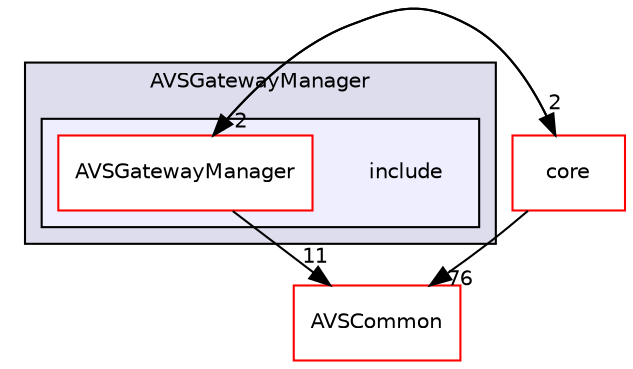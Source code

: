 digraph "/workplace/avs-device-sdk/AVSGatewayManager/include" {
  compound=true
  node [ fontsize="10", fontname="Helvetica"];
  edge [ labelfontsize="10", labelfontname="Helvetica"];
  subgraph clusterdir_393484519c59ac99088674c9b5ebc5b9 {
    graph [ bgcolor="#ddddee", pencolor="black", label="AVSGatewayManager" fontname="Helvetica", fontsize="10", URL="dir_393484519c59ac99088674c9b5ebc5b9.html"]
  subgraph clusterdir_93cb2441605e861868ee09096766059d {
    graph [ bgcolor="#eeeeff", pencolor="black", label="" URL="dir_93cb2441605e861868ee09096766059d.html"];
    dir_93cb2441605e861868ee09096766059d [shape=plaintext label="include"];
    dir_4b7eb928d017a80c921794c44cfcae78 [shape=box label="AVSGatewayManager" color="red" fillcolor="white" style="filled" URL="dir_4b7eb928d017a80c921794c44cfcae78.html"];
  }
  }
  dir_13e65effb2bde530b17b3d5eefcd0266 [shape=box label="AVSCommon" fillcolor="white" style="filled" color="red" URL="dir_13e65effb2bde530b17b3d5eefcd0266.html"];
  dir_4270bfced15e0e73154b13468c7c9ad9 [shape=box label="core" fillcolor="white" style="filled" color="red" URL="dir_4270bfced15e0e73154b13468c7c9ad9.html"];
  dir_4b7eb928d017a80c921794c44cfcae78->dir_13e65effb2bde530b17b3d5eefcd0266 [headlabel="11", labeldistance=1.5 headhref="dir_000249_000017.html"];
  dir_4b7eb928d017a80c921794c44cfcae78->dir_4270bfced15e0e73154b13468c7c9ad9 [headlabel="2", labeldistance=1.5 headhref="dir_000249_000461.html"];
  dir_4270bfced15e0e73154b13468c7c9ad9->dir_4b7eb928d017a80c921794c44cfcae78 [headlabel="2", labeldistance=1.5 headhref="dir_000461_000249.html"];
  dir_4270bfced15e0e73154b13468c7c9ad9->dir_13e65effb2bde530b17b3d5eefcd0266 [headlabel="76", labeldistance=1.5 headhref="dir_000461_000017.html"];
}
